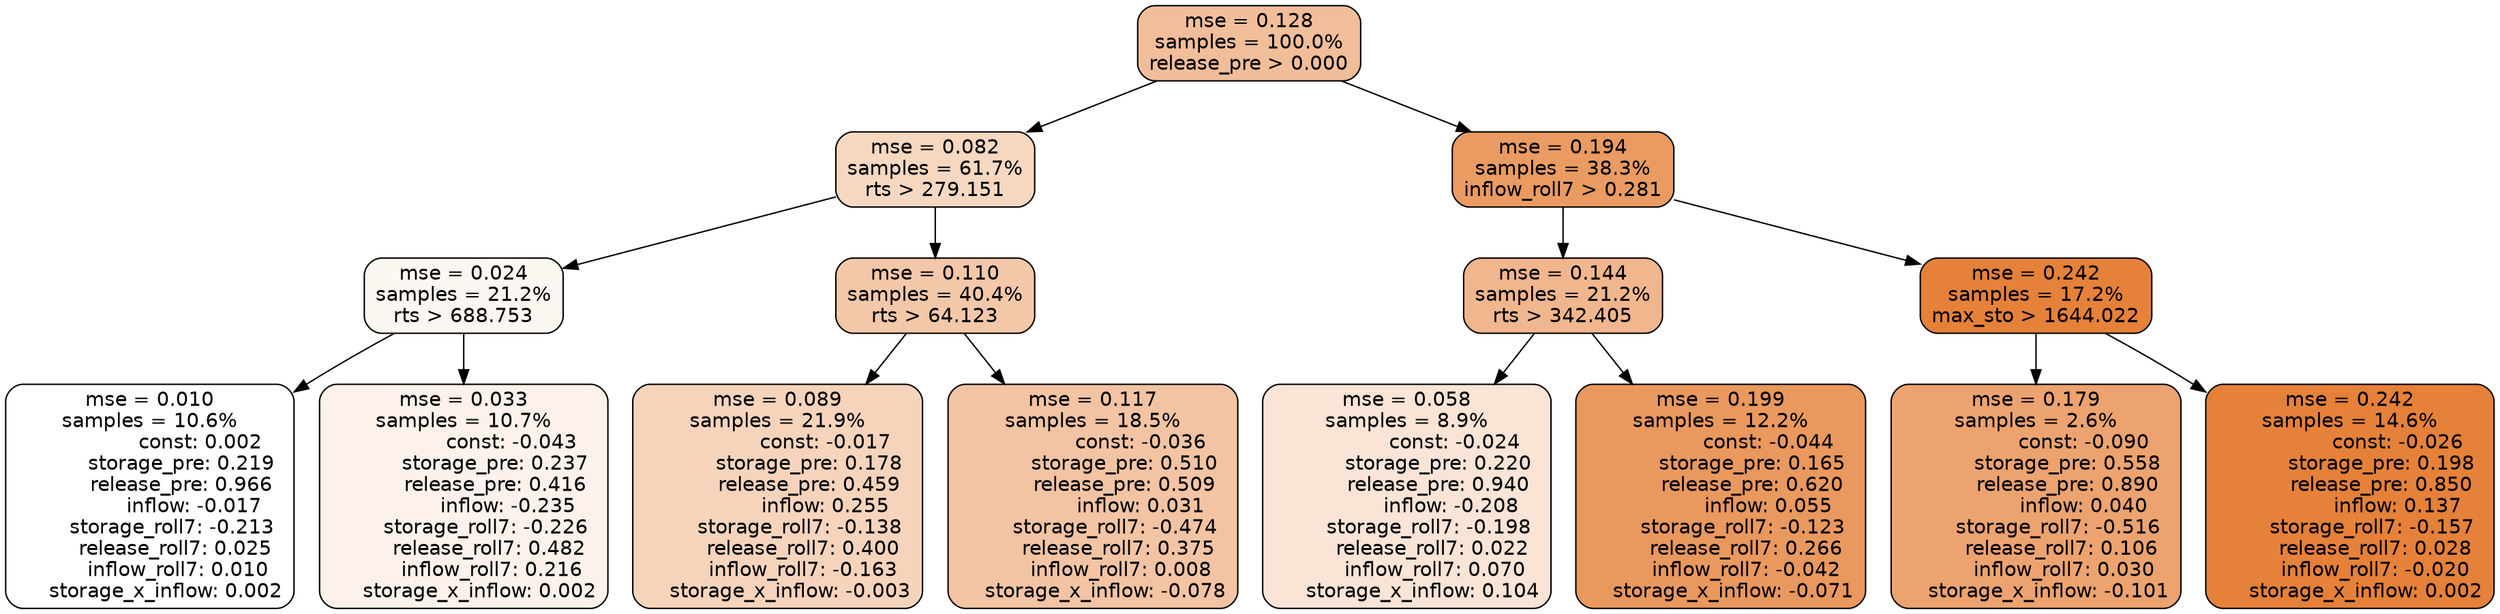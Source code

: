 digraph tree {
node [shape=rectangle, style="filled, rounded", color="black", fontname=helvetica] ;
edge [fontname=helvetica] ;
	"0" [label="mse = 0.128
samples = 100.0%
release_pre > 0.000", fillcolor="#f1be9a"]
	"1" [label="mse = 0.082
samples = 61.7%
rts > 279.151", fillcolor="#f6d8c1"]
	"8" [label="mse = 0.194
samples = 38.3%
inflow_roll7 > 0.281", fillcolor="#ea9b61"]
	"5" [label="mse = 0.024
samples = 21.2%
rts > 688.753", fillcolor="#fdf7f2"]
	"2" [label="mse = 0.110
samples = 40.4%
rts > 64.123", fillcolor="#f3c8a9"]
	"9" [label="mse = 0.144
samples = 21.2%
rts > 342.405", fillcolor="#f0b68d"]
	"12" [label="mse = 0.242
samples = 17.2%
max_sto > 1644.022", fillcolor="#e58139"]
	"7" [label="mse = 0.010
samples = 10.6%
                const: 0.002
          storage_pre: 0.219
          release_pre: 0.966
              inflow: -0.017
       storage_roll7: -0.213
        release_roll7: 0.025
         inflow_roll7: 0.010
     storage_x_inflow: 0.002", fillcolor="#ffffff"]
	"6" [label="mse = 0.033
samples = 10.7%
               const: -0.043
          storage_pre: 0.237
          release_pre: 0.416
              inflow: -0.235
       storage_roll7: -0.226
        release_roll7: 0.482
         inflow_roll7: 0.216
     storage_x_inflow: 0.002", fillcolor="#fcf2eb"]
	"3" [label="mse = 0.089
samples = 21.9%
               const: -0.017
          storage_pre: 0.178
          release_pre: 0.459
               inflow: 0.255
       storage_roll7: -0.138
        release_roll7: 0.400
        inflow_roll7: -0.163
    storage_x_inflow: -0.003", fillcolor="#f6d4bc"]
	"4" [label="mse = 0.117
samples = 18.5%
               const: -0.036
          storage_pre: 0.510
          release_pre: 0.509
               inflow: 0.031
       storage_roll7: -0.474
        release_roll7: 0.375
         inflow_roll7: 0.008
    storage_x_inflow: -0.078", fillcolor="#f3c4a3"]
	"11" [label="mse = 0.058
samples = 8.9%
               const: -0.024
          storage_pre: 0.220
          release_pre: 0.940
              inflow: -0.208
       storage_roll7: -0.198
        release_roll7: 0.022
         inflow_roll7: 0.070
     storage_x_inflow: 0.104", fillcolor="#f9e4d6"]
	"10" [label="mse = 0.199
samples = 12.2%
               const: -0.044
          storage_pre: 0.165
          release_pre: 0.620
               inflow: 0.055
       storage_roll7: -0.123
        release_roll7: 0.266
        inflow_roll7: -0.042
    storage_x_inflow: -0.071", fillcolor="#e9985e"]
	"14" [label="mse = 0.179
samples = 2.6%
               const: -0.090
          storage_pre: 0.558
          release_pre: 0.890
               inflow: 0.040
       storage_roll7: -0.516
        release_roll7: 0.106
         inflow_roll7: 0.030
    storage_x_inflow: -0.101", fillcolor="#eca36f"]
	"13" [label="mse = 0.242
samples = 14.6%
               const: -0.026
          storage_pre: 0.198
          release_pre: 0.850
               inflow: 0.137
       storage_roll7: -0.157
        release_roll7: 0.028
        inflow_roll7: -0.020
     storage_x_inflow: 0.002", fillcolor="#e58139"]

	"0" -> "1"
	"0" -> "8"
	"1" -> "2"
	"1" -> "5"
	"8" -> "9"
	"8" -> "12"
	"5" -> "6"
	"5" -> "7"
	"2" -> "3"
	"2" -> "4"
	"9" -> "10"
	"9" -> "11"
	"12" -> "13"
	"12" -> "14"
}